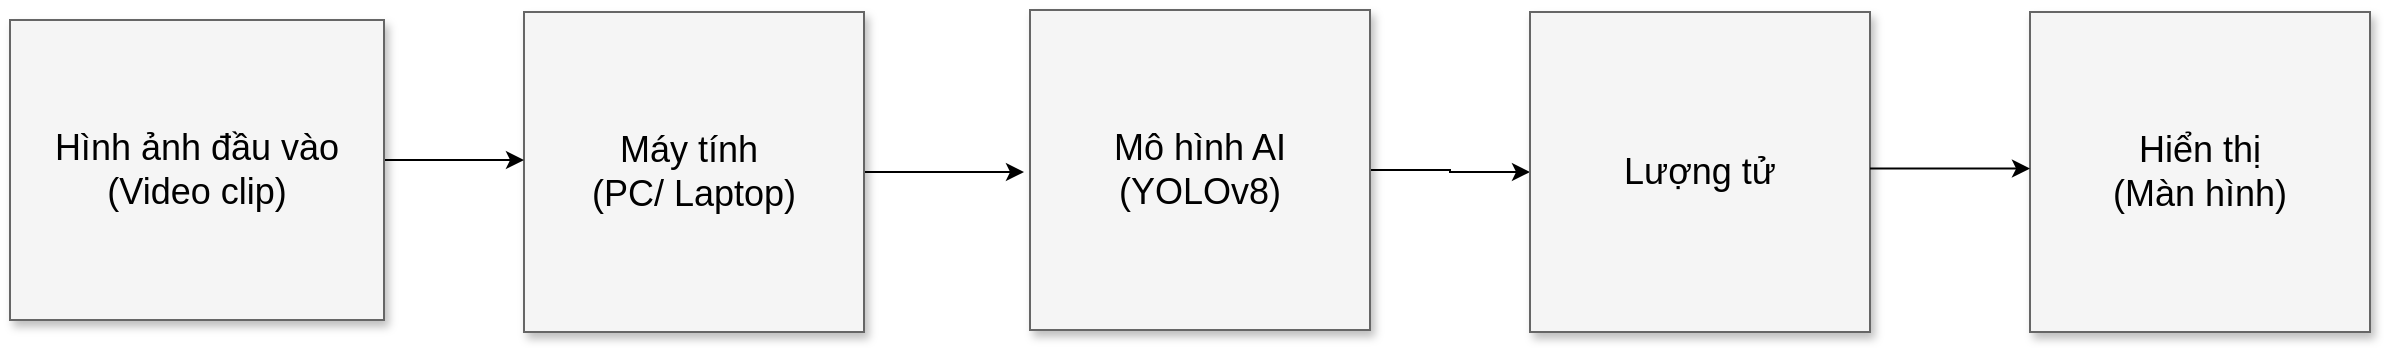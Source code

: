 <mxfile version="25.0.3">
  <diagram name="Page-1" id="90a13364-a465-7bf4-72fc-28e22215d7a0">
    <mxGraphModel dx="2049" dy="1114" grid="1" gridSize="10" guides="1" tooltips="1" connect="1" arrows="1" fold="1" page="1" pageScale="1.5" pageWidth="1169" pageHeight="826" background="none" math="0" shadow="0">
      <root>
        <mxCell id="0" style=";html=1;" />
        <mxCell id="1" style=";html=1;" parent="0" />
        <mxCell id="3a17f1ce550125da-14" style="edgeStyle=elbowEdgeStyle;rounded=0;html=1;startArrow=none;startFill=0;jettySize=auto;orthogonalLoop=1;fontSize=18;elbow=vertical;" parent="1" source="3a17f1ce550125da-2" edge="1">
          <mxGeometry relative="1" as="geometry">
            <mxPoint x="1037" y="520" as="targetPoint" />
            <Array as="points">
              <mxPoint x="980" y="520" />
            </Array>
          </mxGeometry>
        </mxCell>
        <mxCell id="3a17f1ce550125da-2" value="Máy tính&amp;nbsp;&lt;div&gt;(PC/ Laptop)&lt;/div&gt;" style="whiteSpace=wrap;html=1;shadow=1;fontSize=18;fillColor=#f5f5f5;strokeColor=#666666;" parent="1" vertex="1">
          <mxGeometry x="787" y="440" width="170" height="160" as="geometry" />
        </mxCell>
        <mxCell id="3a17f1ce550125da-20" style="edgeStyle=elbowEdgeStyle;rounded=0;html=1;startArrow=none;startFill=0;jettySize=auto;orthogonalLoop=1;fontSize=18;elbow=vertical;" parent="1" source="3a17f1ce550125da-8" target="3a17f1ce550125da-2" edge="1">
          <mxGeometry relative="1" as="geometry">
            <Array as="points">
              <mxPoint x="757" y="514" />
            </Array>
          </mxGeometry>
        </mxCell>
        <mxCell id="3a17f1ce550125da-8" value="Hình ảnh đầu vào (Video clip)" style="whiteSpace=wrap;html=1;shadow=1;fontSize=18;fillColor=#f5f5f5;strokeColor=#666666;" parent="1" vertex="1">
          <mxGeometry x="530" y="444" width="187" height="150" as="geometry" />
        </mxCell>
        <mxCell id="A_s53N-N3gTKxB6Hqlxv-7" value="" style="edgeStyle=orthogonalEdgeStyle;rounded=0;orthogonalLoop=1;jettySize=auto;html=1;" edge="1" parent="1" source="A_s53N-N3gTKxB6Hqlxv-1" target="A_s53N-N3gTKxB6Hqlxv-2">
          <mxGeometry relative="1" as="geometry" />
        </mxCell>
        <mxCell id="A_s53N-N3gTKxB6Hqlxv-1" value="Mô hình AI&lt;div&gt;(YOLOv8)&lt;/div&gt;" style="whiteSpace=wrap;html=1;shadow=1;fontSize=18;fillColor=#f5f5f5;strokeColor=#666666;" vertex="1" parent="1">
          <mxGeometry x="1040" y="439" width="170" height="160" as="geometry" />
        </mxCell>
        <mxCell id="A_s53N-N3gTKxB6Hqlxv-2" value="Lượng tử" style="whiteSpace=wrap;html=1;shadow=1;fontSize=18;fillColor=#f5f5f5;strokeColor=#666666;" vertex="1" parent="1">
          <mxGeometry x="1290" y="440" width="170" height="160" as="geometry" />
        </mxCell>
        <mxCell id="A_s53N-N3gTKxB6Hqlxv-4" value="Hiển thị&lt;div&gt;(Màn hình)&lt;/div&gt;" style="whiteSpace=wrap;html=1;shadow=1;fontSize=18;fillColor=#f5f5f5;strokeColor=#666666;" vertex="1" parent="1">
          <mxGeometry x="1540" y="440" width="170" height="160" as="geometry" />
        </mxCell>
        <mxCell id="A_s53N-N3gTKxB6Hqlxv-6" style="edgeStyle=elbowEdgeStyle;rounded=0;html=1;startArrow=none;startFill=0;jettySize=auto;orthogonalLoop=1;fontSize=18;elbow=vertical;" edge="1" parent="1">
          <mxGeometry relative="1" as="geometry">
            <mxPoint x="1460" y="518.29" as="sourcePoint" />
            <mxPoint x="1540" y="518.29" as="targetPoint" />
            <Array as="points">
              <mxPoint x="1483" y="518.29" />
            </Array>
          </mxGeometry>
        </mxCell>
      </root>
    </mxGraphModel>
  </diagram>
</mxfile>
